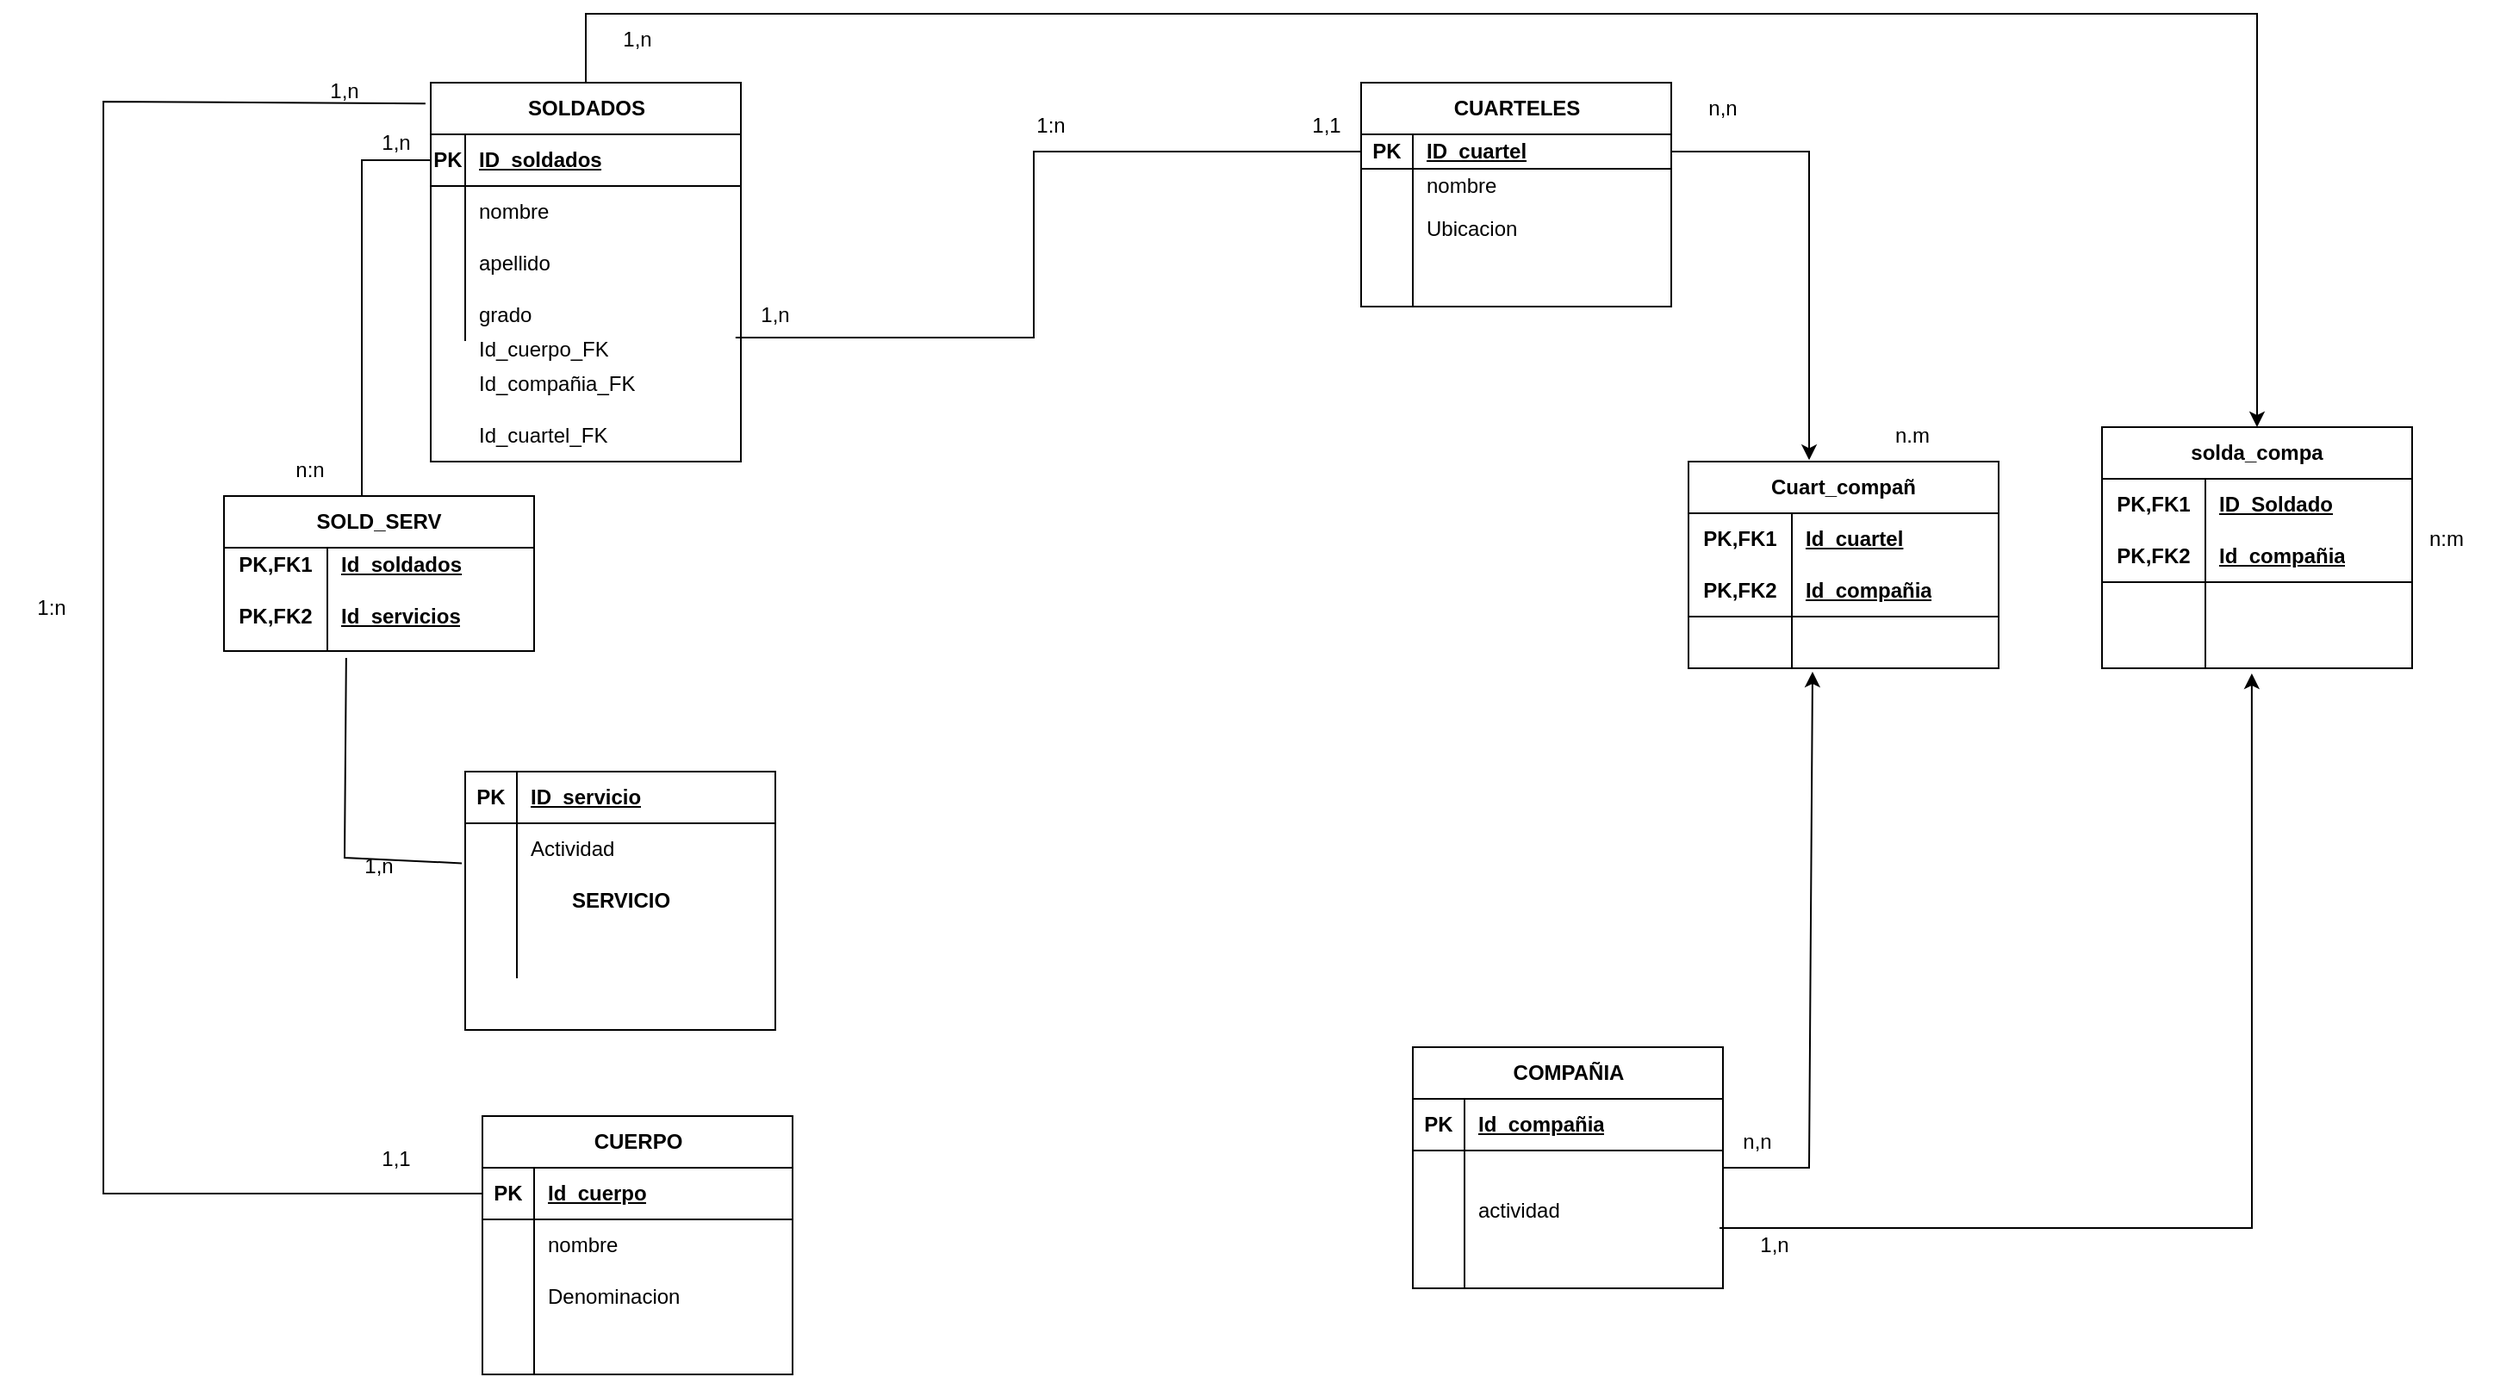 <mxfile version="24.7.6">
  <diagram id="R2lEEEUBdFMjLlhIrx00" name="Page-1">
    <mxGraphModel grid="1" page="1" gridSize="10" guides="1" tooltips="1" connect="1" arrows="1" fold="1" pageScale="1" pageWidth="850" pageHeight="1100" math="0" shadow="0" extFonts="Permanent Marker^https://fonts.googleapis.com/css?family=Permanent+Marker">
      <root>
        <mxCell id="0" />
        <mxCell id="1" parent="0" />
        <mxCell id="yIwOSI6CUJqUkzEQKlvS-8" value="&lt;font style=&quot;vertical-align: inherit;&quot;&gt;&lt;font style=&quot;vertical-align: inherit;&quot;&gt;SOLDADOS&lt;/font&gt;&lt;/font&gt;" style="shape=table;startSize=30;container=1;collapsible=1;childLayout=tableLayout;fixedRows=1;rowLines=0;fontStyle=1;align=center;resizeLast=1;html=1;" vertex="1" parent="1">
          <mxGeometry x="50" y="60" width="180" height="220" as="geometry" />
        </mxCell>
        <mxCell id="yIwOSI6CUJqUkzEQKlvS-9" value="" style="shape=tableRow;horizontal=0;startSize=0;swimlaneHead=0;swimlaneBody=0;fillColor=none;collapsible=0;dropTarget=0;points=[[0,0.5],[1,0.5]];portConstraint=eastwest;top=0;left=0;right=0;bottom=1;" vertex="1" parent="yIwOSI6CUJqUkzEQKlvS-8">
          <mxGeometry y="30" width="180" height="30" as="geometry" />
        </mxCell>
        <mxCell id="yIwOSI6CUJqUkzEQKlvS-10" value="PK" style="shape=partialRectangle;connectable=0;fillColor=none;top=0;left=0;bottom=0;right=0;fontStyle=1;overflow=hidden;whiteSpace=wrap;html=1;" vertex="1" parent="yIwOSI6CUJqUkzEQKlvS-9">
          <mxGeometry width="20" height="30" as="geometry">
            <mxRectangle width="20" height="30" as="alternateBounds" />
          </mxGeometry>
        </mxCell>
        <mxCell id="yIwOSI6CUJqUkzEQKlvS-11" value="&lt;font style=&quot;vertical-align: inherit;&quot;&gt;&lt;font style=&quot;vertical-align: inherit;&quot;&gt;ID_soldados&lt;/font&gt;&lt;/font&gt;" style="shape=partialRectangle;connectable=0;fillColor=none;top=0;left=0;bottom=0;right=0;align=left;spacingLeft=6;fontStyle=5;overflow=hidden;whiteSpace=wrap;html=1;" vertex="1" parent="yIwOSI6CUJqUkzEQKlvS-9">
          <mxGeometry x="20" width="160" height="30" as="geometry">
            <mxRectangle width="160" height="30" as="alternateBounds" />
          </mxGeometry>
        </mxCell>
        <mxCell id="yIwOSI6CUJqUkzEQKlvS-12" value="" style="shape=tableRow;horizontal=0;startSize=0;swimlaneHead=0;swimlaneBody=0;fillColor=none;collapsible=0;dropTarget=0;points=[[0,0.5],[1,0.5]];portConstraint=eastwest;top=0;left=0;right=0;bottom=0;" vertex="1" parent="yIwOSI6CUJqUkzEQKlvS-8">
          <mxGeometry y="60" width="180" height="30" as="geometry" />
        </mxCell>
        <mxCell id="yIwOSI6CUJqUkzEQKlvS-13" value="" style="shape=partialRectangle;connectable=0;fillColor=none;top=0;left=0;bottom=0;right=0;editable=1;overflow=hidden;whiteSpace=wrap;html=1;" vertex="1" parent="yIwOSI6CUJqUkzEQKlvS-12">
          <mxGeometry width="20" height="30" as="geometry">
            <mxRectangle width="20" height="30" as="alternateBounds" />
          </mxGeometry>
        </mxCell>
        <mxCell id="yIwOSI6CUJqUkzEQKlvS-14" value="&lt;span style=&quot;text-wrap: nowrap;&quot;&gt;&lt;font style=&quot;vertical-align: inherit;&quot;&gt;&lt;font style=&quot;vertical-align: inherit;&quot;&gt;&lt;font style=&quot;vertical-align: inherit;&quot;&gt;&lt;font style=&quot;vertical-align: inherit;&quot;&gt;&lt;font style=&quot;vertical-align: inherit;&quot;&gt;&lt;font style=&quot;vertical-align: inherit;&quot;&gt;nombre&lt;/font&gt;&lt;/font&gt;&lt;/font&gt;&lt;/font&gt;&lt;/font&gt;&lt;/font&gt;&lt;/span&gt;" style="shape=partialRectangle;connectable=0;fillColor=none;top=0;left=0;bottom=0;right=0;align=left;spacingLeft=6;overflow=hidden;whiteSpace=wrap;html=1;" vertex="1" parent="yIwOSI6CUJqUkzEQKlvS-12">
          <mxGeometry x="20" width="160" height="30" as="geometry">
            <mxRectangle width="160" height="30" as="alternateBounds" />
          </mxGeometry>
        </mxCell>
        <mxCell id="yIwOSI6CUJqUkzEQKlvS-15" value="" style="shape=tableRow;horizontal=0;startSize=0;swimlaneHead=0;swimlaneBody=0;fillColor=none;collapsible=0;dropTarget=0;points=[[0,0.5],[1,0.5]];portConstraint=eastwest;top=0;left=0;right=0;bottom=0;" vertex="1" parent="yIwOSI6CUJqUkzEQKlvS-8">
          <mxGeometry y="90" width="180" height="30" as="geometry" />
        </mxCell>
        <mxCell id="yIwOSI6CUJqUkzEQKlvS-16" value="" style="shape=partialRectangle;connectable=0;fillColor=none;top=0;left=0;bottom=0;right=0;editable=1;overflow=hidden;whiteSpace=wrap;html=1;" vertex="1" parent="yIwOSI6CUJqUkzEQKlvS-15">
          <mxGeometry width="20" height="30" as="geometry">
            <mxRectangle width="20" height="30" as="alternateBounds" />
          </mxGeometry>
        </mxCell>
        <mxCell id="yIwOSI6CUJqUkzEQKlvS-17" value="&lt;font style=&quot;vertical-align: inherit;&quot;&gt;&lt;font style=&quot;vertical-align: inherit;&quot;&gt;&lt;font style=&quot;vertical-align: inherit;&quot;&gt;&lt;font style=&quot;vertical-align: inherit;&quot;&gt;&lt;font style=&quot;vertical-align: inherit;&quot;&gt;&lt;font style=&quot;vertical-align: inherit;&quot;&gt;&lt;font style=&quot;vertical-align: inherit;&quot;&gt;&lt;font style=&quot;vertical-align: inherit;&quot;&gt;apellido&lt;/font&gt;&lt;/font&gt;&lt;/font&gt;&lt;/font&gt;&lt;/font&gt;&lt;/font&gt;&lt;/font&gt;&lt;/font&gt;" style="shape=partialRectangle;connectable=0;fillColor=none;top=0;left=0;bottom=0;right=0;align=left;spacingLeft=6;overflow=hidden;whiteSpace=wrap;html=1;" vertex="1" parent="yIwOSI6CUJqUkzEQKlvS-15">
          <mxGeometry x="20" width="160" height="30" as="geometry">
            <mxRectangle width="160" height="30" as="alternateBounds" />
          </mxGeometry>
        </mxCell>
        <mxCell id="yIwOSI6CUJqUkzEQKlvS-18" value="" style="shape=tableRow;horizontal=0;startSize=0;swimlaneHead=0;swimlaneBody=0;fillColor=none;collapsible=0;dropTarget=0;points=[[0,0.5],[1,0.5]];portConstraint=eastwest;top=0;left=0;right=0;bottom=0;" vertex="1" parent="yIwOSI6CUJqUkzEQKlvS-8">
          <mxGeometry y="120" width="180" height="30" as="geometry" />
        </mxCell>
        <mxCell id="yIwOSI6CUJqUkzEQKlvS-19" value="" style="shape=partialRectangle;connectable=0;fillColor=none;top=0;left=0;bottom=0;right=0;editable=1;overflow=hidden;whiteSpace=wrap;html=1;" vertex="1" parent="yIwOSI6CUJqUkzEQKlvS-18">
          <mxGeometry width="20" height="30" as="geometry">
            <mxRectangle width="20" height="30" as="alternateBounds" />
          </mxGeometry>
        </mxCell>
        <mxCell id="yIwOSI6CUJqUkzEQKlvS-20" value="&lt;font style=&quot;vertical-align: inherit;&quot;&gt;&lt;font style=&quot;vertical-align: inherit;&quot;&gt;grado&lt;/font&gt;&lt;/font&gt;" style="shape=partialRectangle;connectable=0;fillColor=none;top=0;left=0;bottom=0;right=0;align=left;spacingLeft=6;overflow=hidden;whiteSpace=wrap;html=1;" vertex="1" parent="yIwOSI6CUJqUkzEQKlvS-18">
          <mxGeometry x="20" width="160" height="30" as="geometry">
            <mxRectangle width="160" height="30" as="alternateBounds" />
          </mxGeometry>
        </mxCell>
        <mxCell id="yIwOSI6CUJqUkzEQKlvS-21" value="&lt;font style=&quot;vertical-align: inherit;&quot;&gt;&lt;font style=&quot;vertical-align: inherit;&quot;&gt;&lt;font style=&quot;vertical-align: inherit;&quot;&gt;&lt;font style=&quot;vertical-align: inherit;&quot;&gt;CUARTELES&lt;/font&gt;&lt;/font&gt;&lt;/font&gt;&lt;/font&gt;" style="shape=table;startSize=30;container=1;collapsible=1;childLayout=tableLayout;fixedRows=1;rowLines=0;fontStyle=1;align=center;resizeLast=1;html=1;" vertex="1" parent="1">
          <mxGeometry x="590" y="60" width="180" height="130" as="geometry" />
        </mxCell>
        <mxCell id="yIwOSI6CUJqUkzEQKlvS-22" value="" style="shape=tableRow;horizontal=0;startSize=0;swimlaneHead=0;swimlaneBody=0;fillColor=none;collapsible=0;dropTarget=0;points=[[0,0.5],[1,0.5]];portConstraint=eastwest;top=0;left=0;right=0;bottom=1;" vertex="1" parent="yIwOSI6CUJqUkzEQKlvS-21">
          <mxGeometry y="30" width="180" height="20" as="geometry" />
        </mxCell>
        <mxCell id="yIwOSI6CUJqUkzEQKlvS-23" value="PK" style="shape=partialRectangle;connectable=0;fillColor=none;top=0;left=0;bottom=0;right=0;fontStyle=1;overflow=hidden;whiteSpace=wrap;html=1;" vertex="1" parent="yIwOSI6CUJqUkzEQKlvS-22">
          <mxGeometry width="30" height="20" as="geometry">
            <mxRectangle width="30" height="20" as="alternateBounds" />
          </mxGeometry>
        </mxCell>
        <mxCell id="yIwOSI6CUJqUkzEQKlvS-24" value="&lt;font style=&quot;vertical-align: inherit;&quot;&gt;&lt;font style=&quot;vertical-align: inherit;&quot;&gt;&lt;font style=&quot;vertical-align: inherit;&quot;&gt;&lt;font style=&quot;vertical-align: inherit;&quot;&gt;ID_cuartel&lt;/font&gt;&lt;/font&gt;&lt;/font&gt;&lt;/font&gt;" style="shape=partialRectangle;connectable=0;fillColor=none;top=0;left=0;bottom=0;right=0;align=left;spacingLeft=6;fontStyle=5;overflow=hidden;whiteSpace=wrap;html=1;" vertex="1" parent="yIwOSI6CUJqUkzEQKlvS-22">
          <mxGeometry x="30" width="150" height="20" as="geometry">
            <mxRectangle width="150" height="20" as="alternateBounds" />
          </mxGeometry>
        </mxCell>
        <mxCell id="yIwOSI6CUJqUkzEQKlvS-25" value="" style="shape=tableRow;horizontal=0;startSize=0;swimlaneHead=0;swimlaneBody=0;fillColor=none;collapsible=0;dropTarget=0;points=[[0,0.5],[1,0.5]];portConstraint=eastwest;top=0;left=0;right=0;bottom=0;" vertex="1" parent="yIwOSI6CUJqUkzEQKlvS-21">
          <mxGeometry y="50" width="180" height="20" as="geometry" />
        </mxCell>
        <mxCell id="yIwOSI6CUJqUkzEQKlvS-26" value="" style="shape=partialRectangle;connectable=0;fillColor=none;top=0;left=0;bottom=0;right=0;editable=1;overflow=hidden;whiteSpace=wrap;html=1;" vertex="1" parent="yIwOSI6CUJqUkzEQKlvS-25">
          <mxGeometry width="30" height="20" as="geometry">
            <mxRectangle width="30" height="20" as="alternateBounds" />
          </mxGeometry>
        </mxCell>
        <mxCell id="yIwOSI6CUJqUkzEQKlvS-27" value="&lt;font style=&quot;vertical-align: inherit;&quot;&gt;&lt;font style=&quot;vertical-align: inherit;&quot;&gt;nombre&amp;nbsp;&lt;/font&gt;&lt;/font&gt;" style="shape=partialRectangle;connectable=0;fillColor=none;top=0;left=0;bottom=0;right=0;align=left;spacingLeft=6;overflow=hidden;whiteSpace=wrap;html=1;" vertex="1" parent="yIwOSI6CUJqUkzEQKlvS-25">
          <mxGeometry x="30" width="150" height="20" as="geometry">
            <mxRectangle width="150" height="20" as="alternateBounds" />
          </mxGeometry>
        </mxCell>
        <mxCell id="yIwOSI6CUJqUkzEQKlvS-28" value="" style="shape=tableRow;horizontal=0;startSize=0;swimlaneHead=0;swimlaneBody=0;fillColor=none;collapsible=0;dropTarget=0;points=[[0,0.5],[1,0.5]];portConstraint=eastwest;top=0;left=0;right=0;bottom=0;" vertex="1" parent="yIwOSI6CUJqUkzEQKlvS-21">
          <mxGeometry y="70" width="180" height="30" as="geometry" />
        </mxCell>
        <mxCell id="yIwOSI6CUJqUkzEQKlvS-29" value="" style="shape=partialRectangle;connectable=0;fillColor=none;top=0;left=0;bottom=0;right=0;editable=1;overflow=hidden;whiteSpace=wrap;html=1;" vertex="1" parent="yIwOSI6CUJqUkzEQKlvS-28">
          <mxGeometry width="30" height="30" as="geometry">
            <mxRectangle width="30" height="30" as="alternateBounds" />
          </mxGeometry>
        </mxCell>
        <mxCell id="yIwOSI6CUJqUkzEQKlvS-30" value="&lt;font style=&quot;vertical-align: inherit;&quot;&gt;&lt;font style=&quot;vertical-align: inherit;&quot;&gt;&lt;font style=&quot;vertical-align: inherit;&quot;&gt;&lt;font style=&quot;vertical-align: inherit;&quot;&gt;Ubicacion&lt;/font&gt;&lt;/font&gt;&lt;/font&gt;&lt;/font&gt;" style="shape=partialRectangle;connectable=0;fillColor=none;top=0;left=0;bottom=0;right=0;align=left;spacingLeft=6;overflow=hidden;whiteSpace=wrap;html=1;" vertex="1" parent="yIwOSI6CUJqUkzEQKlvS-28">
          <mxGeometry x="30" width="150" height="30" as="geometry">
            <mxRectangle width="150" height="30" as="alternateBounds" />
          </mxGeometry>
        </mxCell>
        <mxCell id="yIwOSI6CUJqUkzEQKlvS-31" value="" style="shape=tableRow;horizontal=0;startSize=0;swimlaneHead=0;swimlaneBody=0;fillColor=none;collapsible=0;dropTarget=0;points=[[0,0.5],[1,0.5]];portConstraint=eastwest;top=0;left=0;right=0;bottom=0;" vertex="1" parent="yIwOSI6CUJqUkzEQKlvS-21">
          <mxGeometry y="100" width="180" height="30" as="geometry" />
        </mxCell>
        <mxCell id="yIwOSI6CUJqUkzEQKlvS-32" value="" style="shape=partialRectangle;connectable=0;fillColor=none;top=0;left=0;bottom=0;right=0;editable=1;overflow=hidden;whiteSpace=wrap;html=1;" vertex="1" parent="yIwOSI6CUJqUkzEQKlvS-31">
          <mxGeometry width="30" height="30" as="geometry">
            <mxRectangle width="30" height="30" as="alternateBounds" />
          </mxGeometry>
        </mxCell>
        <mxCell id="yIwOSI6CUJqUkzEQKlvS-33" value="" style="shape=partialRectangle;connectable=0;fillColor=none;top=0;left=0;bottom=0;right=0;align=left;spacingLeft=6;overflow=hidden;whiteSpace=wrap;html=1;" vertex="1" parent="yIwOSI6CUJqUkzEQKlvS-31">
          <mxGeometry x="30" width="150" height="30" as="geometry">
            <mxRectangle width="150" height="30" as="alternateBounds" />
          </mxGeometry>
        </mxCell>
        <mxCell id="yIwOSI6CUJqUkzEQKlvS-34" value="&lt;font style=&quot;vertical-align: inherit;&quot;&gt;&lt;font style=&quot;vertical-align: inherit;&quot;&gt;&lt;font style=&quot;vertical-align: inherit;&quot;&gt;&lt;font style=&quot;vertical-align: inherit;&quot;&gt;COMPAÑIA&lt;/font&gt;&lt;/font&gt;&lt;/font&gt;&lt;/font&gt;" style="shape=table;startSize=30;container=1;collapsible=1;childLayout=tableLayout;fixedRows=1;rowLines=0;fontStyle=1;align=center;resizeLast=1;html=1;" vertex="1" parent="1">
          <mxGeometry x="620" y="620" width="180" height="140" as="geometry" />
        </mxCell>
        <mxCell id="yIwOSI6CUJqUkzEQKlvS-35" value="" style="shape=tableRow;horizontal=0;startSize=0;swimlaneHead=0;swimlaneBody=0;fillColor=none;collapsible=0;dropTarget=0;points=[[0,0.5],[1,0.5]];portConstraint=eastwest;top=0;left=0;right=0;bottom=1;" vertex="1" parent="yIwOSI6CUJqUkzEQKlvS-34">
          <mxGeometry y="30" width="180" height="30" as="geometry" />
        </mxCell>
        <mxCell id="yIwOSI6CUJqUkzEQKlvS-36" value="PK" style="shape=partialRectangle;connectable=0;fillColor=none;top=0;left=0;bottom=0;right=0;fontStyle=1;overflow=hidden;whiteSpace=wrap;html=1;" vertex="1" parent="yIwOSI6CUJqUkzEQKlvS-35">
          <mxGeometry width="30" height="30" as="geometry">
            <mxRectangle width="30" height="30" as="alternateBounds" />
          </mxGeometry>
        </mxCell>
        <mxCell id="yIwOSI6CUJqUkzEQKlvS-37" value="&lt;font style=&quot;vertical-align: inherit;&quot;&gt;&lt;font style=&quot;vertical-align: inherit;&quot;&gt;&lt;font style=&quot;vertical-align: inherit;&quot;&gt;&lt;font style=&quot;vertical-align: inherit;&quot;&gt;Id_compañia&lt;/font&gt;&lt;/font&gt;&lt;/font&gt;&lt;/font&gt;" style="shape=partialRectangle;connectable=0;fillColor=none;top=0;left=0;bottom=0;right=0;align=left;spacingLeft=6;fontStyle=5;overflow=hidden;whiteSpace=wrap;html=1;" vertex="1" parent="yIwOSI6CUJqUkzEQKlvS-35">
          <mxGeometry x="30" width="150" height="30" as="geometry">
            <mxRectangle width="150" height="30" as="alternateBounds" />
          </mxGeometry>
        </mxCell>
        <mxCell id="yIwOSI6CUJqUkzEQKlvS-38" value="" style="shape=tableRow;horizontal=0;startSize=0;swimlaneHead=0;swimlaneBody=0;fillColor=none;collapsible=0;dropTarget=0;points=[[0,0.5],[1,0.5]];portConstraint=eastwest;top=0;left=0;right=0;bottom=0;" vertex="1" parent="yIwOSI6CUJqUkzEQKlvS-34">
          <mxGeometry y="60" width="180" height="20" as="geometry" />
        </mxCell>
        <mxCell id="yIwOSI6CUJqUkzEQKlvS-39" value="" style="shape=partialRectangle;connectable=0;fillColor=none;top=0;left=0;bottom=0;right=0;editable=1;overflow=hidden;whiteSpace=wrap;html=1;" vertex="1" parent="yIwOSI6CUJqUkzEQKlvS-38">
          <mxGeometry width="30" height="20" as="geometry">
            <mxRectangle width="30" height="20" as="alternateBounds" />
          </mxGeometry>
        </mxCell>
        <mxCell id="yIwOSI6CUJqUkzEQKlvS-40" value="" style="shape=partialRectangle;connectable=0;fillColor=none;top=0;left=0;bottom=0;right=0;align=left;spacingLeft=6;overflow=hidden;whiteSpace=wrap;html=1;" vertex="1" parent="yIwOSI6CUJqUkzEQKlvS-38">
          <mxGeometry x="30" width="150" height="20" as="geometry">
            <mxRectangle width="150" height="20" as="alternateBounds" />
          </mxGeometry>
        </mxCell>
        <mxCell id="yIwOSI6CUJqUkzEQKlvS-41" value="" style="shape=tableRow;horizontal=0;startSize=0;swimlaneHead=0;swimlaneBody=0;fillColor=none;collapsible=0;dropTarget=0;points=[[0,0.5],[1,0.5]];portConstraint=eastwest;top=0;left=0;right=0;bottom=0;" vertex="1" parent="yIwOSI6CUJqUkzEQKlvS-34">
          <mxGeometry y="80" width="180" height="30" as="geometry" />
        </mxCell>
        <mxCell id="yIwOSI6CUJqUkzEQKlvS-42" value="" style="shape=partialRectangle;connectable=0;fillColor=none;top=0;left=0;bottom=0;right=0;editable=1;overflow=hidden;whiteSpace=wrap;html=1;" vertex="1" parent="yIwOSI6CUJqUkzEQKlvS-41">
          <mxGeometry width="30" height="30" as="geometry">
            <mxRectangle width="30" height="30" as="alternateBounds" />
          </mxGeometry>
        </mxCell>
        <mxCell id="yIwOSI6CUJqUkzEQKlvS-43" value="&lt;font style=&quot;vertical-align: inherit;&quot;&gt;&lt;font style=&quot;vertical-align: inherit;&quot;&gt;&lt;font style=&quot;vertical-align: inherit;&quot;&gt;&lt;font style=&quot;vertical-align: inherit;&quot;&gt;&lt;font style=&quot;vertical-align: inherit;&quot;&gt;&lt;font style=&quot;vertical-align: inherit;&quot;&gt;&lt;font style=&quot;vertical-align: inherit;&quot;&gt;&lt;font style=&quot;vertical-align: inherit;&quot;&gt;actividad&lt;/font&gt;&lt;/font&gt;&lt;/font&gt;&lt;/font&gt;&lt;/font&gt;&lt;/font&gt;&lt;/font&gt;&lt;/font&gt;" style="shape=partialRectangle;connectable=0;fillColor=none;top=0;left=0;bottom=0;right=0;align=left;spacingLeft=6;overflow=hidden;whiteSpace=wrap;html=1;" vertex="1" parent="yIwOSI6CUJqUkzEQKlvS-41">
          <mxGeometry x="30" width="150" height="30" as="geometry">
            <mxRectangle width="150" height="30" as="alternateBounds" />
          </mxGeometry>
        </mxCell>
        <mxCell id="yIwOSI6CUJqUkzEQKlvS-44" value="" style="shape=tableRow;horizontal=0;startSize=0;swimlaneHead=0;swimlaneBody=0;fillColor=none;collapsible=0;dropTarget=0;points=[[0,0.5],[1,0.5]];portConstraint=eastwest;top=0;left=0;right=0;bottom=0;" vertex="1" parent="yIwOSI6CUJqUkzEQKlvS-34">
          <mxGeometry y="110" width="180" height="30" as="geometry" />
        </mxCell>
        <mxCell id="yIwOSI6CUJqUkzEQKlvS-45" value="" style="shape=partialRectangle;connectable=0;fillColor=none;top=0;left=0;bottom=0;right=0;editable=1;overflow=hidden;whiteSpace=wrap;html=1;" vertex="1" parent="yIwOSI6CUJqUkzEQKlvS-44">
          <mxGeometry width="30" height="30" as="geometry">
            <mxRectangle width="30" height="30" as="alternateBounds" />
          </mxGeometry>
        </mxCell>
        <mxCell id="yIwOSI6CUJqUkzEQKlvS-46" value="" style="shape=partialRectangle;connectable=0;fillColor=none;top=0;left=0;bottom=0;right=0;align=left;spacingLeft=6;overflow=hidden;whiteSpace=wrap;html=1;" vertex="1" parent="yIwOSI6CUJqUkzEQKlvS-44">
          <mxGeometry x="30" width="150" height="30" as="geometry">
            <mxRectangle width="150" height="30" as="alternateBounds" />
          </mxGeometry>
        </mxCell>
        <mxCell id="yIwOSI6CUJqUkzEQKlvS-47" value="&lt;font style=&quot;vertical-align: inherit;&quot;&gt;&lt;font style=&quot;vertical-align: inherit;&quot;&gt;&lt;font style=&quot;vertical-align: inherit;&quot;&gt;&lt;font style=&quot;vertical-align: inherit;&quot;&gt;CUERPO&lt;/font&gt;&lt;/font&gt;&lt;/font&gt;&lt;/font&gt;" style="shape=table;startSize=30;container=1;collapsible=1;childLayout=tableLayout;fixedRows=1;rowLines=0;fontStyle=1;align=center;resizeLast=1;html=1;" vertex="1" parent="1">
          <mxGeometry x="80" y="660" width="180" height="150" as="geometry" />
        </mxCell>
        <mxCell id="yIwOSI6CUJqUkzEQKlvS-48" value="" style="shape=tableRow;horizontal=0;startSize=0;swimlaneHead=0;swimlaneBody=0;fillColor=none;collapsible=0;dropTarget=0;points=[[0,0.5],[1,0.5]];portConstraint=eastwest;top=0;left=0;right=0;bottom=1;" vertex="1" parent="yIwOSI6CUJqUkzEQKlvS-47">
          <mxGeometry y="30" width="180" height="30" as="geometry" />
        </mxCell>
        <mxCell id="yIwOSI6CUJqUkzEQKlvS-49" value="PK" style="shape=partialRectangle;connectable=0;fillColor=none;top=0;left=0;bottom=0;right=0;fontStyle=1;overflow=hidden;whiteSpace=wrap;html=1;" vertex="1" parent="yIwOSI6CUJqUkzEQKlvS-48">
          <mxGeometry width="30" height="30" as="geometry">
            <mxRectangle width="30" height="30" as="alternateBounds" />
          </mxGeometry>
        </mxCell>
        <mxCell id="yIwOSI6CUJqUkzEQKlvS-50" value="&lt;font style=&quot;vertical-align: inherit;&quot;&gt;&lt;font style=&quot;vertical-align: inherit;&quot;&gt;&lt;font style=&quot;vertical-align: inherit;&quot;&gt;&lt;font style=&quot;vertical-align: inherit;&quot;&gt;Id_cuerpo&lt;/font&gt;&lt;/font&gt;&lt;/font&gt;&lt;/font&gt;" style="shape=partialRectangle;connectable=0;fillColor=none;top=0;left=0;bottom=0;right=0;align=left;spacingLeft=6;fontStyle=5;overflow=hidden;whiteSpace=wrap;html=1;" vertex="1" parent="yIwOSI6CUJqUkzEQKlvS-48">
          <mxGeometry x="30" width="150" height="30" as="geometry">
            <mxRectangle width="150" height="30" as="alternateBounds" />
          </mxGeometry>
        </mxCell>
        <mxCell id="yIwOSI6CUJqUkzEQKlvS-51" value="" style="shape=tableRow;horizontal=0;startSize=0;swimlaneHead=0;swimlaneBody=0;fillColor=none;collapsible=0;dropTarget=0;points=[[0,0.5],[1,0.5]];portConstraint=eastwest;top=0;left=0;right=0;bottom=0;" vertex="1" parent="yIwOSI6CUJqUkzEQKlvS-47">
          <mxGeometry y="60" width="180" height="30" as="geometry" />
        </mxCell>
        <mxCell id="yIwOSI6CUJqUkzEQKlvS-52" value="" style="shape=partialRectangle;connectable=0;fillColor=none;top=0;left=0;bottom=0;right=0;editable=1;overflow=hidden;whiteSpace=wrap;html=1;" vertex="1" parent="yIwOSI6CUJqUkzEQKlvS-51">
          <mxGeometry width="30" height="30" as="geometry">
            <mxRectangle width="30" height="30" as="alternateBounds" />
          </mxGeometry>
        </mxCell>
        <mxCell id="yIwOSI6CUJqUkzEQKlvS-53" value="&lt;font style=&quot;vertical-align: inherit;&quot;&gt;&lt;font style=&quot;vertical-align: inherit;&quot;&gt;nombre&amp;nbsp;&lt;/font&gt;&lt;/font&gt;" style="shape=partialRectangle;connectable=0;fillColor=none;top=0;left=0;bottom=0;right=0;align=left;spacingLeft=6;overflow=hidden;whiteSpace=wrap;html=1;" vertex="1" parent="yIwOSI6CUJqUkzEQKlvS-51">
          <mxGeometry x="30" width="150" height="30" as="geometry">
            <mxRectangle width="150" height="30" as="alternateBounds" />
          </mxGeometry>
        </mxCell>
        <mxCell id="yIwOSI6CUJqUkzEQKlvS-54" value="" style="shape=tableRow;horizontal=0;startSize=0;swimlaneHead=0;swimlaneBody=0;fillColor=none;collapsible=0;dropTarget=0;points=[[0,0.5],[1,0.5]];portConstraint=eastwest;top=0;left=0;right=0;bottom=0;" vertex="1" parent="yIwOSI6CUJqUkzEQKlvS-47">
          <mxGeometry y="90" width="180" height="30" as="geometry" />
        </mxCell>
        <mxCell id="yIwOSI6CUJqUkzEQKlvS-55" value="" style="shape=partialRectangle;connectable=0;fillColor=none;top=0;left=0;bottom=0;right=0;editable=1;overflow=hidden;whiteSpace=wrap;html=1;" vertex="1" parent="yIwOSI6CUJqUkzEQKlvS-54">
          <mxGeometry width="30" height="30" as="geometry">
            <mxRectangle width="30" height="30" as="alternateBounds" />
          </mxGeometry>
        </mxCell>
        <mxCell id="yIwOSI6CUJqUkzEQKlvS-56" value="&lt;font style=&quot;vertical-align: inherit;&quot;&gt;&lt;font style=&quot;vertical-align: inherit;&quot;&gt;Denominacion&lt;/font&gt;&lt;/font&gt;" style="shape=partialRectangle;connectable=0;fillColor=none;top=0;left=0;bottom=0;right=0;align=left;spacingLeft=6;overflow=hidden;whiteSpace=wrap;html=1;" vertex="1" parent="yIwOSI6CUJqUkzEQKlvS-54">
          <mxGeometry x="30" width="150" height="30" as="geometry">
            <mxRectangle width="150" height="30" as="alternateBounds" />
          </mxGeometry>
        </mxCell>
        <mxCell id="yIwOSI6CUJqUkzEQKlvS-57" value="" style="shape=tableRow;horizontal=0;startSize=0;swimlaneHead=0;swimlaneBody=0;fillColor=none;collapsible=0;dropTarget=0;points=[[0,0.5],[1,0.5]];portConstraint=eastwest;top=0;left=0;right=0;bottom=0;" vertex="1" parent="yIwOSI6CUJqUkzEQKlvS-47">
          <mxGeometry y="120" width="180" height="30" as="geometry" />
        </mxCell>
        <mxCell id="yIwOSI6CUJqUkzEQKlvS-58" value="" style="shape=partialRectangle;connectable=0;fillColor=none;top=0;left=0;bottom=0;right=0;editable=1;overflow=hidden;whiteSpace=wrap;html=1;" vertex="1" parent="yIwOSI6CUJqUkzEQKlvS-57">
          <mxGeometry width="30" height="30" as="geometry">
            <mxRectangle width="30" height="30" as="alternateBounds" />
          </mxGeometry>
        </mxCell>
        <mxCell id="yIwOSI6CUJqUkzEQKlvS-59" value="" style="shape=partialRectangle;connectable=0;fillColor=none;top=0;left=0;bottom=0;right=0;align=left;spacingLeft=6;overflow=hidden;whiteSpace=wrap;html=1;" vertex="1" parent="yIwOSI6CUJqUkzEQKlvS-57">
          <mxGeometry x="30" width="150" height="30" as="geometry">
            <mxRectangle width="150" height="30" as="alternateBounds" />
          </mxGeometry>
        </mxCell>
        <mxCell id="yIwOSI6CUJqUkzEQKlvS-81" value="&lt;font style=&quot;vertical-align: inherit;&quot;&gt;&lt;font style=&quot;vertical-align: inherit;&quot;&gt;&lt;font style=&quot;vertical-align: inherit;&quot;&gt;&lt;font style=&quot;vertical-align: inherit;&quot;&gt;SOLD_SERV&lt;/font&gt;&lt;/font&gt;&lt;/font&gt;&lt;/font&gt;" style="shape=table;startSize=30;container=1;collapsible=1;childLayout=tableLayout;fixedRows=1;rowLines=0;fontStyle=1;align=center;resizeLast=1;html=1;whiteSpace=wrap;" vertex="1" parent="1">
          <mxGeometry x="-70" y="300" width="180" height="90" as="geometry" />
        </mxCell>
        <mxCell id="yIwOSI6CUJqUkzEQKlvS-82" value="" style="shape=tableRow;horizontal=0;startSize=0;swimlaneHead=0;swimlaneBody=0;fillColor=none;collapsible=0;dropTarget=0;points=[[0,0.5],[1,0.5]];portConstraint=eastwest;top=0;left=0;right=0;bottom=0;html=1;" vertex="1" parent="yIwOSI6CUJqUkzEQKlvS-81">
          <mxGeometry y="30" width="180" height="20" as="geometry" />
        </mxCell>
        <mxCell id="yIwOSI6CUJqUkzEQKlvS-83" value="PK,FK1" style="shape=partialRectangle;connectable=0;fillColor=none;top=0;left=0;bottom=0;right=0;fontStyle=1;overflow=hidden;html=1;whiteSpace=wrap;" vertex="1" parent="yIwOSI6CUJqUkzEQKlvS-82">
          <mxGeometry width="60" height="20" as="geometry">
            <mxRectangle width="60" height="20" as="alternateBounds" />
          </mxGeometry>
        </mxCell>
        <mxCell id="yIwOSI6CUJqUkzEQKlvS-84" value="Id_soldados" style="shape=partialRectangle;connectable=0;fillColor=none;top=0;left=0;bottom=0;right=0;align=left;spacingLeft=6;fontStyle=5;overflow=hidden;html=1;whiteSpace=wrap;" vertex="1" parent="yIwOSI6CUJqUkzEQKlvS-82">
          <mxGeometry x="60" width="120" height="20" as="geometry">
            <mxRectangle width="120" height="20" as="alternateBounds" />
          </mxGeometry>
        </mxCell>
        <mxCell id="yIwOSI6CUJqUkzEQKlvS-85" value="" style="shape=tableRow;horizontal=0;startSize=0;swimlaneHead=0;swimlaneBody=0;fillColor=none;collapsible=0;dropTarget=0;points=[[0,0.5],[1,0.5]];portConstraint=eastwest;top=0;left=0;right=0;bottom=1;html=1;" vertex="1" parent="yIwOSI6CUJqUkzEQKlvS-81">
          <mxGeometry y="50" width="180" height="40" as="geometry" />
        </mxCell>
        <mxCell id="yIwOSI6CUJqUkzEQKlvS-86" value="PK,FK2" style="shape=partialRectangle;connectable=0;fillColor=none;top=0;left=0;bottom=0;right=0;fontStyle=1;overflow=hidden;html=1;whiteSpace=wrap;" vertex="1" parent="yIwOSI6CUJqUkzEQKlvS-85">
          <mxGeometry width="60" height="40" as="geometry">
            <mxRectangle width="60" height="40" as="alternateBounds" />
          </mxGeometry>
        </mxCell>
        <mxCell id="yIwOSI6CUJqUkzEQKlvS-87" value="Id_servicios" style="shape=partialRectangle;connectable=0;fillColor=none;top=0;left=0;bottom=0;right=0;align=left;spacingLeft=6;fontStyle=5;overflow=hidden;html=1;whiteSpace=wrap;" vertex="1" parent="yIwOSI6CUJqUkzEQKlvS-85">
          <mxGeometry x="60" width="120" height="40" as="geometry">
            <mxRectangle width="120" height="40" as="alternateBounds" />
          </mxGeometry>
        </mxCell>
        <mxCell id="yIwOSI6CUJqUkzEQKlvS-113" value="&lt;font style=&quot;vertical-align: inherit;&quot;&gt;&lt;font style=&quot;vertical-align: inherit;&quot;&gt;SERVICIO&lt;/font&gt;&lt;/font&gt;" style="shape=table;startSize=0;container=1;collapsible=1;childLayout=tableLayout;fixedRows=1;rowLines=0;fontStyle=1;align=center;resizeLast=1;html=1;" vertex="1" parent="1">
          <mxGeometry x="70" y="460" width="180" height="150" as="geometry" />
        </mxCell>
        <mxCell id="yIwOSI6CUJqUkzEQKlvS-114" value="" style="shape=tableRow;horizontal=0;startSize=0;swimlaneHead=0;swimlaneBody=0;fillColor=none;collapsible=0;dropTarget=0;points=[[0,0.5],[1,0.5]];portConstraint=eastwest;top=0;left=0;right=0;bottom=1;" vertex="1" parent="yIwOSI6CUJqUkzEQKlvS-113">
          <mxGeometry width="180" height="30" as="geometry" />
        </mxCell>
        <mxCell id="yIwOSI6CUJqUkzEQKlvS-115" value="PK" style="shape=partialRectangle;connectable=0;fillColor=none;top=0;left=0;bottom=0;right=0;fontStyle=1;overflow=hidden;whiteSpace=wrap;html=1;" vertex="1" parent="yIwOSI6CUJqUkzEQKlvS-114">
          <mxGeometry width="30" height="30" as="geometry">
            <mxRectangle width="30" height="30" as="alternateBounds" />
          </mxGeometry>
        </mxCell>
        <mxCell id="yIwOSI6CUJqUkzEQKlvS-116" value="&lt;font style=&quot;vertical-align: inherit;&quot;&gt;&lt;font style=&quot;vertical-align: inherit;&quot;&gt;ID_servicio&lt;/font&gt;&lt;/font&gt;" style="shape=partialRectangle;connectable=0;fillColor=none;top=0;left=0;bottom=0;right=0;align=left;spacingLeft=6;fontStyle=5;overflow=hidden;whiteSpace=wrap;html=1;" vertex="1" parent="yIwOSI6CUJqUkzEQKlvS-114">
          <mxGeometry x="30" width="150" height="30" as="geometry">
            <mxRectangle width="150" height="30" as="alternateBounds" />
          </mxGeometry>
        </mxCell>
        <mxCell id="yIwOSI6CUJqUkzEQKlvS-117" value="" style="shape=tableRow;horizontal=0;startSize=0;swimlaneHead=0;swimlaneBody=0;fillColor=none;collapsible=0;dropTarget=0;points=[[0,0.5],[1,0.5]];portConstraint=eastwest;top=0;left=0;right=0;bottom=0;" vertex="1" parent="yIwOSI6CUJqUkzEQKlvS-113">
          <mxGeometry y="30" width="180" height="30" as="geometry" />
        </mxCell>
        <mxCell id="yIwOSI6CUJqUkzEQKlvS-118" value="" style="shape=partialRectangle;connectable=0;fillColor=none;top=0;left=0;bottom=0;right=0;editable=1;overflow=hidden;whiteSpace=wrap;html=1;" vertex="1" parent="yIwOSI6CUJqUkzEQKlvS-117">
          <mxGeometry width="30" height="30" as="geometry">
            <mxRectangle width="30" height="30" as="alternateBounds" />
          </mxGeometry>
        </mxCell>
        <mxCell id="yIwOSI6CUJqUkzEQKlvS-119" value="Actividad" style="shape=partialRectangle;connectable=0;fillColor=none;top=0;left=0;bottom=0;right=0;align=left;spacingLeft=6;overflow=hidden;whiteSpace=wrap;html=1;" vertex="1" parent="yIwOSI6CUJqUkzEQKlvS-117">
          <mxGeometry x="30" width="150" height="30" as="geometry">
            <mxRectangle width="150" height="30" as="alternateBounds" />
          </mxGeometry>
        </mxCell>
        <mxCell id="yIwOSI6CUJqUkzEQKlvS-120" value="" style="shape=tableRow;horizontal=0;startSize=0;swimlaneHead=0;swimlaneBody=0;fillColor=none;collapsible=0;dropTarget=0;points=[[0,0.5],[1,0.5]];portConstraint=eastwest;top=0;left=0;right=0;bottom=0;" vertex="1" parent="yIwOSI6CUJqUkzEQKlvS-113">
          <mxGeometry y="60" width="180" height="30" as="geometry" />
        </mxCell>
        <mxCell id="yIwOSI6CUJqUkzEQKlvS-121" value="" style="shape=partialRectangle;connectable=0;fillColor=none;top=0;left=0;bottom=0;right=0;editable=1;overflow=hidden;whiteSpace=wrap;html=1;" vertex="1" parent="yIwOSI6CUJqUkzEQKlvS-120">
          <mxGeometry width="30" height="30" as="geometry">
            <mxRectangle width="30" height="30" as="alternateBounds" />
          </mxGeometry>
        </mxCell>
        <mxCell id="yIwOSI6CUJqUkzEQKlvS-122" value="" style="shape=partialRectangle;connectable=0;fillColor=none;top=0;left=0;bottom=0;right=0;align=left;spacingLeft=6;overflow=hidden;whiteSpace=wrap;html=1;" vertex="1" parent="yIwOSI6CUJqUkzEQKlvS-120">
          <mxGeometry x="30" width="150" height="30" as="geometry">
            <mxRectangle width="150" height="30" as="alternateBounds" />
          </mxGeometry>
        </mxCell>
        <mxCell id="yIwOSI6CUJqUkzEQKlvS-123" value="" style="shape=tableRow;horizontal=0;startSize=0;swimlaneHead=0;swimlaneBody=0;fillColor=none;collapsible=0;dropTarget=0;points=[[0,0.5],[1,0.5]];portConstraint=eastwest;top=0;left=0;right=0;bottom=0;" vertex="1" parent="yIwOSI6CUJqUkzEQKlvS-113">
          <mxGeometry y="90" width="180" height="30" as="geometry" />
        </mxCell>
        <mxCell id="yIwOSI6CUJqUkzEQKlvS-124" value="" style="shape=partialRectangle;connectable=0;fillColor=none;top=0;left=0;bottom=0;right=0;editable=1;overflow=hidden;whiteSpace=wrap;html=1;" vertex="1" parent="yIwOSI6CUJqUkzEQKlvS-123">
          <mxGeometry width="30" height="30" as="geometry">
            <mxRectangle width="30" height="30" as="alternateBounds" />
          </mxGeometry>
        </mxCell>
        <mxCell id="yIwOSI6CUJqUkzEQKlvS-125" value="" style="shape=partialRectangle;connectable=0;fillColor=none;top=0;left=0;bottom=0;right=0;align=left;spacingLeft=6;overflow=hidden;whiteSpace=wrap;html=1;" vertex="1" parent="yIwOSI6CUJqUkzEQKlvS-123">
          <mxGeometry x="30" width="150" height="30" as="geometry">
            <mxRectangle width="150" height="30" as="alternateBounds" />
          </mxGeometry>
        </mxCell>
        <mxCell id="yIwOSI6CUJqUkzEQKlvS-139" value="" style="shape=tableRow;horizontal=0;startSize=0;swimlaneHead=0;swimlaneBody=0;fillColor=none;collapsible=0;dropTarget=0;points=[[0,0.5],[1,0.5]];portConstraint=eastwest;top=0;left=0;right=0;bottom=0;" vertex="1" parent="1">
          <mxGeometry x="60" y="180" width="180" height="30" as="geometry" />
        </mxCell>
        <mxCell id="yIwOSI6CUJqUkzEQKlvS-140" value="" style="shape=partialRectangle;connectable=0;fillColor=none;top=0;left=0;bottom=0;right=0;editable=1;overflow=hidden;whiteSpace=wrap;html=1;" vertex="1" parent="yIwOSI6CUJqUkzEQKlvS-139">
          <mxGeometry width="20" height="30" as="geometry">
            <mxRectangle width="20" height="30" as="alternateBounds" />
          </mxGeometry>
        </mxCell>
        <mxCell id="yIwOSI6CUJqUkzEQKlvS-148" value="&lt;font style=&quot;vertical-align: inherit;&quot;&gt;&lt;font style=&quot;vertical-align: inherit;&quot;&gt;Cuart_compañ&lt;/font&gt;&lt;/font&gt;" style="shape=table;startSize=30;container=1;collapsible=1;childLayout=tableLayout;fixedRows=1;rowLines=0;fontStyle=1;align=center;resizeLast=1;html=1;whiteSpace=wrap;" vertex="1" parent="1">
          <mxGeometry x="780" y="280" width="180" height="120" as="geometry" />
        </mxCell>
        <mxCell id="yIwOSI6CUJqUkzEQKlvS-149" value="" style="shape=tableRow;horizontal=0;startSize=0;swimlaneHead=0;swimlaneBody=0;fillColor=none;collapsible=0;dropTarget=0;points=[[0,0.5],[1,0.5]];portConstraint=eastwest;top=0;left=0;right=0;bottom=0;html=1;" vertex="1" parent="yIwOSI6CUJqUkzEQKlvS-148">
          <mxGeometry y="30" width="180" height="30" as="geometry" />
        </mxCell>
        <mxCell id="yIwOSI6CUJqUkzEQKlvS-150" value="PK,FK1" style="shape=partialRectangle;connectable=0;fillColor=none;top=0;left=0;bottom=0;right=0;fontStyle=1;overflow=hidden;html=1;whiteSpace=wrap;" vertex="1" parent="yIwOSI6CUJqUkzEQKlvS-149">
          <mxGeometry width="60" height="30" as="geometry">
            <mxRectangle width="60" height="30" as="alternateBounds" />
          </mxGeometry>
        </mxCell>
        <mxCell id="yIwOSI6CUJqUkzEQKlvS-151" value="&lt;font style=&quot;vertical-align: inherit;&quot;&gt;&lt;font style=&quot;vertical-align: inherit;&quot;&gt;Id_cuartel&lt;/font&gt;&lt;/font&gt;" style="shape=partialRectangle;connectable=0;fillColor=none;top=0;left=0;bottom=0;right=0;align=left;spacingLeft=6;fontStyle=5;overflow=hidden;html=1;whiteSpace=wrap;" vertex="1" parent="yIwOSI6CUJqUkzEQKlvS-149">
          <mxGeometry x="60" width="120" height="30" as="geometry">
            <mxRectangle width="120" height="30" as="alternateBounds" />
          </mxGeometry>
        </mxCell>
        <mxCell id="yIwOSI6CUJqUkzEQKlvS-152" value="" style="shape=tableRow;horizontal=0;startSize=0;swimlaneHead=0;swimlaneBody=0;fillColor=none;collapsible=0;dropTarget=0;points=[[0,0.5],[1,0.5]];portConstraint=eastwest;top=0;left=0;right=0;bottom=1;html=1;" vertex="1" parent="yIwOSI6CUJqUkzEQKlvS-148">
          <mxGeometry y="60" width="180" height="30" as="geometry" />
        </mxCell>
        <mxCell id="yIwOSI6CUJqUkzEQKlvS-153" value="PK,FK2" style="shape=partialRectangle;connectable=0;fillColor=none;top=0;left=0;bottom=0;right=0;fontStyle=1;overflow=hidden;html=1;whiteSpace=wrap;" vertex="1" parent="yIwOSI6CUJqUkzEQKlvS-152">
          <mxGeometry width="60" height="30" as="geometry">
            <mxRectangle width="60" height="30" as="alternateBounds" />
          </mxGeometry>
        </mxCell>
        <mxCell id="yIwOSI6CUJqUkzEQKlvS-154" value="&lt;font style=&quot;vertical-align: inherit;&quot;&gt;&lt;font style=&quot;vertical-align: inherit;&quot;&gt;Id_compañia&lt;/font&gt;&lt;/font&gt;" style="shape=partialRectangle;connectable=0;fillColor=none;top=0;left=0;bottom=0;right=0;align=left;spacingLeft=6;fontStyle=5;overflow=hidden;html=1;whiteSpace=wrap;" vertex="1" parent="yIwOSI6CUJqUkzEQKlvS-152">
          <mxGeometry x="60" width="120" height="30" as="geometry">
            <mxRectangle width="120" height="30" as="alternateBounds" />
          </mxGeometry>
        </mxCell>
        <mxCell id="yIwOSI6CUJqUkzEQKlvS-155" value="" style="shape=tableRow;horizontal=0;startSize=0;swimlaneHead=0;swimlaneBody=0;fillColor=none;collapsible=0;dropTarget=0;points=[[0,0.5],[1,0.5]];portConstraint=eastwest;top=0;left=0;right=0;bottom=0;html=1;" vertex="1" parent="yIwOSI6CUJqUkzEQKlvS-148">
          <mxGeometry y="90" width="180" height="30" as="geometry" />
        </mxCell>
        <mxCell id="yIwOSI6CUJqUkzEQKlvS-156" value="" style="shape=partialRectangle;connectable=0;fillColor=none;top=0;left=0;bottom=0;right=0;editable=1;overflow=hidden;html=1;whiteSpace=wrap;" vertex="1" parent="yIwOSI6CUJqUkzEQKlvS-155">
          <mxGeometry width="60" height="30" as="geometry">
            <mxRectangle width="60" height="30" as="alternateBounds" />
          </mxGeometry>
        </mxCell>
        <mxCell id="yIwOSI6CUJqUkzEQKlvS-157" value="" style="shape=partialRectangle;connectable=0;fillColor=none;top=0;left=0;bottom=0;right=0;align=left;spacingLeft=6;overflow=hidden;html=1;whiteSpace=wrap;" vertex="1" parent="yIwOSI6CUJqUkzEQKlvS-155">
          <mxGeometry x="60" width="120" height="30" as="geometry">
            <mxRectangle width="120" height="30" as="alternateBounds" />
          </mxGeometry>
        </mxCell>
        <mxCell id="yIwOSI6CUJqUkzEQKlvS-163" value="" style="endArrow=none;html=1;rounded=0;exitX=0;exitY=0.5;exitDx=0;exitDy=0;" edge="1" parent="1" source="yIwOSI6CUJqUkzEQKlvS-9">
          <mxGeometry relative="1" as="geometry">
            <mxPoint x="40" y="80" as="sourcePoint" />
            <mxPoint x="10" y="300" as="targetPoint" />
            <Array as="points">
              <mxPoint x="10" y="105" />
            </Array>
          </mxGeometry>
        </mxCell>
        <mxCell id="yIwOSI6CUJqUkzEQKlvS-166" value="" style="endArrow=none;html=1;rounded=0;exitX=0.394;exitY=1.1;exitDx=0;exitDy=0;exitPerimeter=0;entryX=-0.011;entryY=0.773;entryDx=0;entryDy=0;entryPerimeter=0;" edge="1" parent="1" source="yIwOSI6CUJqUkzEQKlvS-85" target="yIwOSI6CUJqUkzEQKlvS-117">
          <mxGeometry relative="1" as="geometry">
            <mxPoint x="340" y="340" as="sourcePoint" />
            <mxPoint x="500" y="340" as="targetPoint" />
            <Array as="points">
              <mxPoint y="510" />
            </Array>
          </mxGeometry>
        </mxCell>
        <mxCell id="yIwOSI6CUJqUkzEQKlvS-167" value="1,n" style="text;html=1;align=center;verticalAlign=middle;whiteSpace=wrap;rounded=0;" vertex="1" parent="1">
          <mxGeometry y="80" width="60" height="30" as="geometry" />
        </mxCell>
        <mxCell id="yIwOSI6CUJqUkzEQKlvS-168" value="1,n" style="text;html=1;align=center;verticalAlign=middle;whiteSpace=wrap;rounded=0;" vertex="1" parent="1">
          <mxGeometry x="-10" y="500" width="60" height="30" as="geometry" />
        </mxCell>
        <mxCell id="yIwOSI6CUJqUkzEQKlvS-169" value="n:n" style="text;html=1;align=center;verticalAlign=middle;whiteSpace=wrap;rounded=0;" vertex="1" parent="1">
          <mxGeometry x="-50" y="270" width="60" height="30" as="geometry" />
        </mxCell>
        <mxCell id="yIwOSI6CUJqUkzEQKlvS-170" value="" style="endArrow=none;html=1;rounded=0;exitX=0.983;exitY=0.933;exitDx=0;exitDy=0;exitPerimeter=0;entryX=0;entryY=0.5;entryDx=0;entryDy=0;" edge="1" parent="1" source="yIwOSI6CUJqUkzEQKlvS-18" target="yIwOSI6CUJqUkzEQKlvS-22">
          <mxGeometry relative="1" as="geometry">
            <mxPoint x="340" y="340" as="sourcePoint" />
            <mxPoint x="500" y="340" as="targetPoint" />
            <Array as="points">
              <mxPoint x="400" y="208" />
              <mxPoint x="400" y="100" />
            </Array>
          </mxGeometry>
        </mxCell>
        <mxCell id="yIwOSI6CUJqUkzEQKlvS-171" value="1,1" style="text;html=1;align=center;verticalAlign=middle;whiteSpace=wrap;rounded=0;" vertex="1" parent="1">
          <mxGeometry x="540" y="70" width="60" height="30" as="geometry" />
        </mxCell>
        <mxCell id="yIwOSI6CUJqUkzEQKlvS-172" value="1,n" style="text;html=1;align=center;verticalAlign=middle;whiteSpace=wrap;rounded=0;" vertex="1" parent="1">
          <mxGeometry x="220" y="180" width="60" height="30" as="geometry" />
        </mxCell>
        <mxCell id="yIwOSI6CUJqUkzEQKlvS-173" value="1:n" style="text;html=1;align=center;verticalAlign=middle;whiteSpace=wrap;rounded=0;" vertex="1" parent="1">
          <mxGeometry x="380" y="70" width="60" height="30" as="geometry" />
        </mxCell>
        <mxCell id="yIwOSI6CUJqUkzEQKlvS-174" style="edgeStyle=orthogonalEdgeStyle;rounded=0;orthogonalLoop=1;jettySize=auto;html=1;exitX=1;exitY=0.5;exitDx=0;exitDy=0;entryX=0.389;entryY=-0.007;entryDx=0;entryDy=0;entryPerimeter=0;" edge="1" parent="1" source="yIwOSI6CUJqUkzEQKlvS-22" target="yIwOSI6CUJqUkzEQKlvS-148">
          <mxGeometry relative="1" as="geometry" />
        </mxCell>
        <mxCell id="yIwOSI6CUJqUkzEQKlvS-177" value="" style="endArrow=classic;html=1;rounded=0;entryX=0.4;entryY=1.067;entryDx=0;entryDy=0;entryPerimeter=0;exitX=1;exitY=0.5;exitDx=0;exitDy=0;" edge="1" parent="1" source="yIwOSI6CUJqUkzEQKlvS-38" target="yIwOSI6CUJqUkzEQKlvS-155">
          <mxGeometry width="50" height="50" relative="1" as="geometry">
            <mxPoint x="400" y="370" as="sourcePoint" />
            <mxPoint x="853.08" y="430.99" as="targetPoint" />
            <Array as="points">
              <mxPoint x="850" y="690" />
            </Array>
          </mxGeometry>
        </mxCell>
        <mxCell id="yIwOSI6CUJqUkzEQKlvS-178" value="n,n" style="text;html=1;align=center;verticalAlign=middle;whiteSpace=wrap;rounded=0;" vertex="1" parent="1">
          <mxGeometry x="770" y="60" width="60" height="30" as="geometry" />
        </mxCell>
        <mxCell id="yIwOSI6CUJqUkzEQKlvS-179" value="n,n" style="text;html=1;align=center;verticalAlign=middle;whiteSpace=wrap;rounded=0;" vertex="1" parent="1">
          <mxGeometry x="790" y="660" width="60" height="30" as="geometry" />
        </mxCell>
        <mxCell id="yIwOSI6CUJqUkzEQKlvS-180" value="n.m" style="text;html=1;align=center;verticalAlign=middle;whiteSpace=wrap;rounded=0;" vertex="1" parent="1">
          <mxGeometry x="880" y="250" width="60" height="30" as="geometry" />
        </mxCell>
        <mxCell id="yIwOSI6CUJqUkzEQKlvS-185" value="1,1" style="text;html=1;align=center;verticalAlign=middle;whiteSpace=wrap;rounded=0;" vertex="1" parent="1">
          <mxGeometry y="670" width="60" height="30" as="geometry" />
        </mxCell>
        <mxCell id="yIwOSI6CUJqUkzEQKlvS-186" value="1,n" style="text;html=1;align=center;verticalAlign=middle;whiteSpace=wrap;rounded=0;" vertex="1" parent="1">
          <mxGeometry x="-30" y="50" width="60" height="30" as="geometry" />
        </mxCell>
        <mxCell id="yIwOSI6CUJqUkzEQKlvS-187" value="" style="endArrow=none;html=1;rounded=0;exitX=-0.017;exitY=0.055;exitDx=0;exitDy=0;exitPerimeter=0;entryX=0;entryY=0.5;entryDx=0;entryDy=0;" edge="1" parent="1" source="yIwOSI6CUJqUkzEQKlvS-8" target="yIwOSI6CUJqUkzEQKlvS-48">
          <mxGeometry width="50" height="50" relative="1" as="geometry">
            <mxPoint x="400" y="370" as="sourcePoint" />
            <mxPoint x="-130" y="700" as="targetPoint" />
            <Array as="points">
              <mxPoint x="-140" y="71" />
              <mxPoint x="-140" y="705" />
            </Array>
          </mxGeometry>
        </mxCell>
        <mxCell id="yIwOSI6CUJqUkzEQKlvS-188" value="1:n" style="text;html=1;align=center;verticalAlign=middle;whiteSpace=wrap;rounded=0;" vertex="1" parent="1">
          <mxGeometry x="-200" y="350" width="60" height="30" as="geometry" />
        </mxCell>
        <mxCell id="yIwOSI6CUJqUkzEQKlvS-190" value="1,n" style="text;html=1;align=center;verticalAlign=middle;whiteSpace=wrap;rounded=0;" vertex="1" parent="1">
          <mxGeometry x="800" y="720" width="60" height="30" as="geometry" />
        </mxCell>
        <mxCell id="yIwOSI6CUJqUkzEQKlvS-193" value="n:m" style="text;html=1;align=center;verticalAlign=middle;whiteSpace=wrap;rounded=0;" vertex="1" parent="1">
          <mxGeometry x="1190" y="310" width="60" height="30" as="geometry" />
        </mxCell>
        <mxCell id="yIwOSI6CUJqUkzEQKlvS-195" value="&lt;font style=&quot;vertical-align: inherit;&quot;&gt;&lt;font style=&quot;vertical-align: inherit;&quot;&gt;Id_cuerpo_FK&lt;/font&gt;&lt;/font&gt;" style="shape=partialRectangle;connectable=0;fillColor=none;top=0;left=0;bottom=0;right=0;align=left;spacingLeft=6;overflow=hidden;whiteSpace=wrap;html=1;" vertex="1" parent="1">
          <mxGeometry x="70" y="200" width="160" height="30" as="geometry">
            <mxRectangle width="160" height="30" as="alternateBounds" />
          </mxGeometry>
        </mxCell>
        <mxCell id="yIwOSI6CUJqUkzEQKlvS-196" value="&lt;font style=&quot;vertical-align: inherit;&quot;&gt;&lt;font style=&quot;vertical-align: inherit;&quot;&gt;Id_compañia_FK&lt;/font&gt;&lt;/font&gt;" style="shape=partialRectangle;connectable=0;fillColor=none;top=0;left=0;bottom=0;right=0;align=left;spacingLeft=6;overflow=hidden;whiteSpace=wrap;html=1;" vertex="1" parent="1">
          <mxGeometry x="70" y="220" width="160" height="30" as="geometry">
            <mxRectangle width="160" height="30" as="alternateBounds" />
          </mxGeometry>
        </mxCell>
        <mxCell id="yIwOSI6CUJqUkzEQKlvS-200" value="&lt;font style=&quot;vertical-align: inherit;&quot;&gt;&lt;font style=&quot;vertical-align: inherit;&quot;&gt;Id_cuartel_FK&lt;/font&gt;&lt;/font&gt;" style="shape=partialRectangle;connectable=0;fillColor=none;top=0;left=0;bottom=0;right=0;align=left;spacingLeft=6;overflow=hidden;whiteSpace=wrap;html=1;" vertex="1" parent="1">
          <mxGeometry x="70" y="250" width="160" height="30" as="geometry">
            <mxRectangle width="160" height="30" as="alternateBounds" />
          </mxGeometry>
        </mxCell>
        <mxCell id="yIwOSI6CUJqUkzEQKlvS-201" value="solda_compa" style="shape=table;startSize=30;container=1;collapsible=1;childLayout=tableLayout;fixedRows=1;rowLines=0;fontStyle=1;align=center;resizeLast=1;html=1;whiteSpace=wrap;" vertex="1" parent="1">
          <mxGeometry x="1020" y="260" width="180" height="140" as="geometry" />
        </mxCell>
        <mxCell id="yIwOSI6CUJqUkzEQKlvS-202" value="" style="shape=tableRow;horizontal=0;startSize=0;swimlaneHead=0;swimlaneBody=0;fillColor=none;collapsible=0;dropTarget=0;points=[[0,0.5],[1,0.5]];portConstraint=eastwest;top=0;left=0;right=0;bottom=0;html=1;" vertex="1" parent="yIwOSI6CUJqUkzEQKlvS-201">
          <mxGeometry y="30" width="180" height="30" as="geometry" />
        </mxCell>
        <mxCell id="yIwOSI6CUJqUkzEQKlvS-203" value="PK,FK1" style="shape=partialRectangle;connectable=0;fillColor=none;top=0;left=0;bottom=0;right=0;fontStyle=1;overflow=hidden;html=1;whiteSpace=wrap;" vertex="1" parent="yIwOSI6CUJqUkzEQKlvS-202">
          <mxGeometry width="60" height="30" as="geometry">
            <mxRectangle width="60" height="30" as="alternateBounds" />
          </mxGeometry>
        </mxCell>
        <mxCell id="yIwOSI6CUJqUkzEQKlvS-204" value="ID_Soldado" style="shape=partialRectangle;connectable=0;fillColor=none;top=0;left=0;bottom=0;right=0;align=left;spacingLeft=6;fontStyle=5;overflow=hidden;html=1;whiteSpace=wrap;" vertex="1" parent="yIwOSI6CUJqUkzEQKlvS-202">
          <mxGeometry x="60" width="120" height="30" as="geometry">
            <mxRectangle width="120" height="30" as="alternateBounds" />
          </mxGeometry>
        </mxCell>
        <mxCell id="yIwOSI6CUJqUkzEQKlvS-205" value="" style="shape=tableRow;horizontal=0;startSize=0;swimlaneHead=0;swimlaneBody=0;fillColor=none;collapsible=0;dropTarget=0;points=[[0,0.5],[1,0.5]];portConstraint=eastwest;top=0;left=0;right=0;bottom=1;html=1;" vertex="1" parent="yIwOSI6CUJqUkzEQKlvS-201">
          <mxGeometry y="60" width="180" height="30" as="geometry" />
        </mxCell>
        <mxCell id="yIwOSI6CUJqUkzEQKlvS-206" value="PK,FK2" style="shape=partialRectangle;connectable=0;fillColor=none;top=0;left=0;bottom=0;right=0;fontStyle=1;overflow=hidden;html=1;whiteSpace=wrap;" vertex="1" parent="yIwOSI6CUJqUkzEQKlvS-205">
          <mxGeometry width="60" height="30" as="geometry">
            <mxRectangle width="60" height="30" as="alternateBounds" />
          </mxGeometry>
        </mxCell>
        <mxCell id="yIwOSI6CUJqUkzEQKlvS-207" value="Id_compañia" style="shape=partialRectangle;connectable=0;fillColor=none;top=0;left=0;bottom=0;right=0;align=left;spacingLeft=6;fontStyle=5;overflow=hidden;html=1;whiteSpace=wrap;" vertex="1" parent="yIwOSI6CUJqUkzEQKlvS-205">
          <mxGeometry x="60" width="120" height="30" as="geometry">
            <mxRectangle width="120" height="30" as="alternateBounds" />
          </mxGeometry>
        </mxCell>
        <mxCell id="yIwOSI6CUJqUkzEQKlvS-208" value="" style="shape=tableRow;horizontal=0;startSize=0;swimlaneHead=0;swimlaneBody=0;fillColor=none;collapsible=0;dropTarget=0;points=[[0,0.5],[1,0.5]];portConstraint=eastwest;top=0;left=0;right=0;bottom=0;html=1;" vertex="1" parent="yIwOSI6CUJqUkzEQKlvS-201">
          <mxGeometry y="90" width="180" height="20" as="geometry" />
        </mxCell>
        <mxCell id="yIwOSI6CUJqUkzEQKlvS-209" value="" style="shape=partialRectangle;connectable=0;fillColor=none;top=0;left=0;bottom=0;right=0;editable=1;overflow=hidden;html=1;whiteSpace=wrap;" vertex="1" parent="yIwOSI6CUJqUkzEQKlvS-208">
          <mxGeometry width="60" height="20" as="geometry">
            <mxRectangle width="60" height="20" as="alternateBounds" />
          </mxGeometry>
        </mxCell>
        <mxCell id="yIwOSI6CUJqUkzEQKlvS-210" value="" style="shape=partialRectangle;connectable=0;fillColor=none;top=0;left=0;bottom=0;right=0;align=left;spacingLeft=6;overflow=hidden;html=1;whiteSpace=wrap;" vertex="1" parent="yIwOSI6CUJqUkzEQKlvS-208">
          <mxGeometry x="60" width="120" height="20" as="geometry">
            <mxRectangle width="120" height="20" as="alternateBounds" />
          </mxGeometry>
        </mxCell>
        <mxCell id="yIwOSI6CUJqUkzEQKlvS-211" value="" style="shape=tableRow;horizontal=0;startSize=0;swimlaneHead=0;swimlaneBody=0;fillColor=none;collapsible=0;dropTarget=0;points=[[0,0.5],[1,0.5]];portConstraint=eastwest;top=0;left=0;right=0;bottom=0;html=1;" vertex="1" parent="yIwOSI6CUJqUkzEQKlvS-201">
          <mxGeometry y="110" width="180" height="30" as="geometry" />
        </mxCell>
        <mxCell id="yIwOSI6CUJqUkzEQKlvS-212" value="" style="shape=partialRectangle;connectable=0;fillColor=none;top=0;left=0;bottom=0;right=0;editable=1;overflow=hidden;html=1;whiteSpace=wrap;" vertex="1" parent="yIwOSI6CUJqUkzEQKlvS-211">
          <mxGeometry width="60" height="30" as="geometry">
            <mxRectangle width="60" height="30" as="alternateBounds" />
          </mxGeometry>
        </mxCell>
        <mxCell id="yIwOSI6CUJqUkzEQKlvS-213" value="" style="shape=partialRectangle;connectable=0;fillColor=none;top=0;left=0;bottom=0;right=0;align=left;spacingLeft=6;overflow=hidden;html=1;whiteSpace=wrap;" vertex="1" parent="yIwOSI6CUJqUkzEQKlvS-211">
          <mxGeometry x="60" width="120" height="30" as="geometry">
            <mxRectangle width="120" height="30" as="alternateBounds" />
          </mxGeometry>
        </mxCell>
        <mxCell id="yIwOSI6CUJqUkzEQKlvS-214" value="" style="endArrow=classic;html=1;rounded=0;entryX=0.5;entryY=0;entryDx=0;entryDy=0;exitX=0.5;exitY=0;exitDx=0;exitDy=0;" edge="1" parent="1" source="yIwOSI6CUJqUkzEQKlvS-8" target="yIwOSI6CUJqUkzEQKlvS-201">
          <mxGeometry width="50" height="50" relative="1" as="geometry">
            <mxPoint x="470" y="480" as="sourcePoint" />
            <mxPoint x="520" y="430" as="targetPoint" />
            <Array as="points">
              <mxPoint x="140" y="20" />
              <mxPoint x="1110" y="20" />
            </Array>
          </mxGeometry>
        </mxCell>
        <mxCell id="yIwOSI6CUJqUkzEQKlvS-215" value="" style="endArrow=classic;html=1;rounded=0;entryX=0.483;entryY=1.1;entryDx=0;entryDy=0;entryPerimeter=0;exitX=0.989;exitY=0.833;exitDx=0;exitDy=0;exitPerimeter=0;" edge="1" parent="1" source="yIwOSI6CUJqUkzEQKlvS-41" target="yIwOSI6CUJqUkzEQKlvS-211">
          <mxGeometry width="50" height="50" relative="1" as="geometry">
            <mxPoint x="470" y="480" as="sourcePoint" />
            <mxPoint x="520" y="430" as="targetPoint" />
            <Array as="points">
              <mxPoint x="1107" y="725" />
            </Array>
          </mxGeometry>
        </mxCell>
        <mxCell id="yIwOSI6CUJqUkzEQKlvS-216" value="1,n" style="text;html=1;align=center;verticalAlign=middle;whiteSpace=wrap;rounded=0;" vertex="1" parent="1">
          <mxGeometry x="140" y="20" width="60" height="30" as="geometry" />
        </mxCell>
      </root>
    </mxGraphModel>
  </diagram>
</mxfile>
